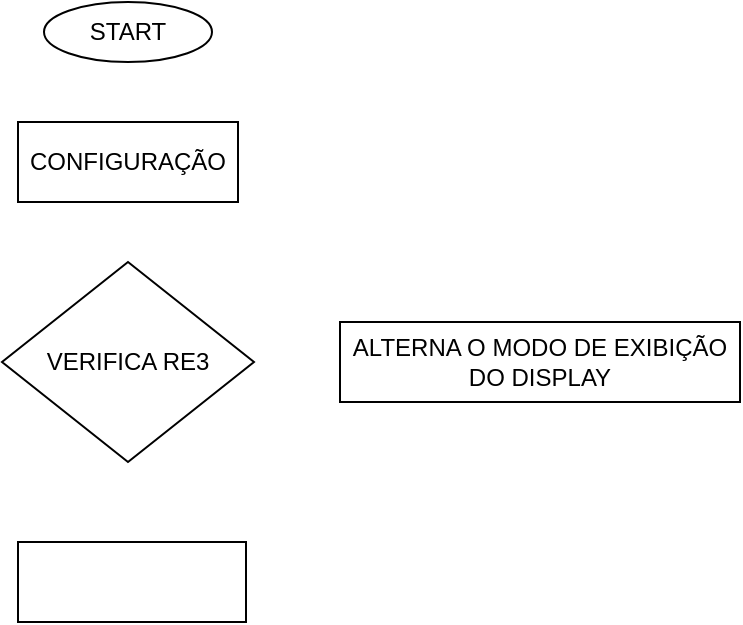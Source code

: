 <mxfile version="24.2.5" type="device">
  <diagram name="Página-1" id="1HaGfozNYKm_k4Q8iSCZ">
    <mxGraphModel dx="989" dy="514" grid="1" gridSize="10" guides="1" tooltips="1" connect="1" arrows="1" fold="1" page="1" pageScale="1" pageWidth="827" pageHeight="1169" math="0" shadow="0">
      <root>
        <mxCell id="0" />
        <mxCell id="1" parent="0" />
        <mxCell id="kTn19bd_5WOI9I_XpRKQ-2" value="START" style="ellipse;whiteSpace=wrap;html=1;" vertex="1" parent="1">
          <mxGeometry x="372" y="80" width="84" height="30" as="geometry" />
        </mxCell>
        <mxCell id="kTn19bd_5WOI9I_XpRKQ-3" value="CONFIGURAÇÃO" style="rounded=0;whiteSpace=wrap;html=1;" vertex="1" parent="1">
          <mxGeometry x="359" y="140" width="110" height="40" as="geometry" />
        </mxCell>
        <mxCell id="kTn19bd_5WOI9I_XpRKQ-4" value="VERIFICA RE3" style="rhombus;whiteSpace=wrap;html=1;" vertex="1" parent="1">
          <mxGeometry x="351" y="210" width="126" height="100" as="geometry" />
        </mxCell>
        <mxCell id="kTn19bd_5WOI9I_XpRKQ-5" value="ALTERNA O MODO DE EXIBIÇÃO DO DISPLAY" style="rounded=0;whiteSpace=wrap;html=1;" vertex="1" parent="1">
          <mxGeometry x="520" y="240" width="200" height="40" as="geometry" />
        </mxCell>
        <mxCell id="kTn19bd_5WOI9I_XpRKQ-6" value="" style="rounded=0;whiteSpace=wrap;html=1;" vertex="1" parent="1">
          <mxGeometry x="359" y="350" width="114" height="40" as="geometry" />
        </mxCell>
      </root>
    </mxGraphModel>
  </diagram>
</mxfile>
